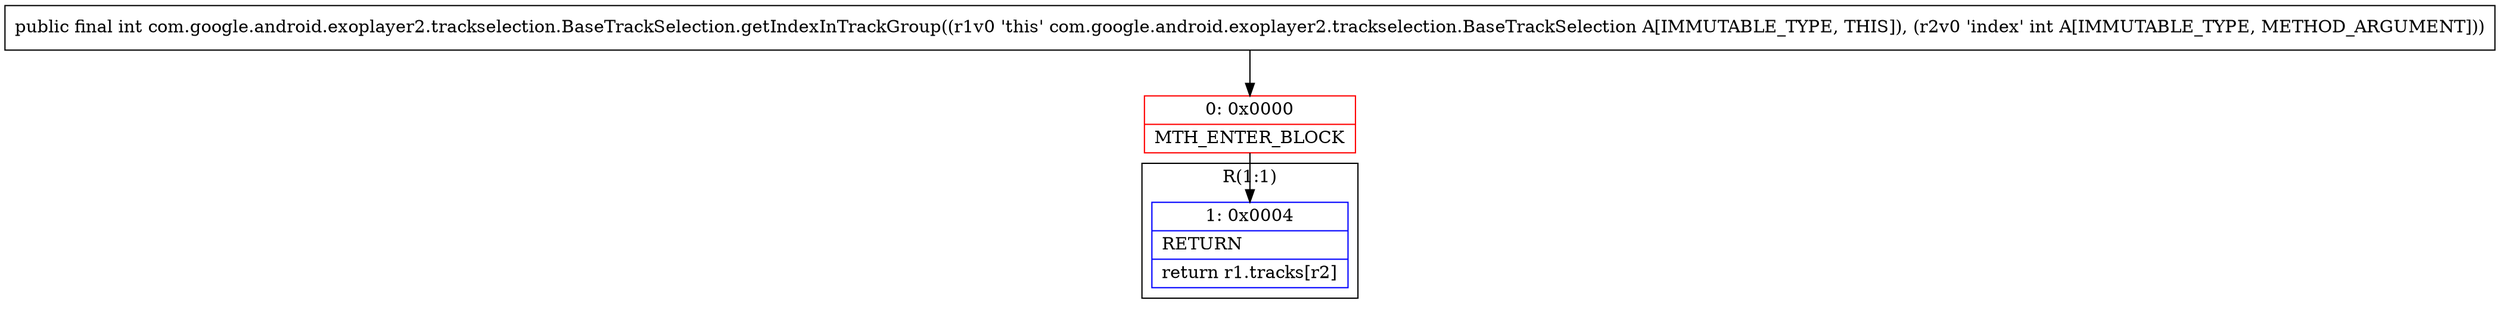 digraph "CFG forcom.google.android.exoplayer2.trackselection.BaseTrackSelection.getIndexInTrackGroup(I)I" {
subgraph cluster_Region_1027254381 {
label = "R(1:1)";
node [shape=record,color=blue];
Node_1 [shape=record,label="{1\:\ 0x0004|RETURN\l|return r1.tracks[r2]\l}"];
}
Node_0 [shape=record,color=red,label="{0\:\ 0x0000|MTH_ENTER_BLOCK\l}"];
MethodNode[shape=record,label="{public final int com.google.android.exoplayer2.trackselection.BaseTrackSelection.getIndexInTrackGroup((r1v0 'this' com.google.android.exoplayer2.trackselection.BaseTrackSelection A[IMMUTABLE_TYPE, THIS]), (r2v0 'index' int A[IMMUTABLE_TYPE, METHOD_ARGUMENT])) }"];
MethodNode -> Node_0;
Node_0 -> Node_1;
}

